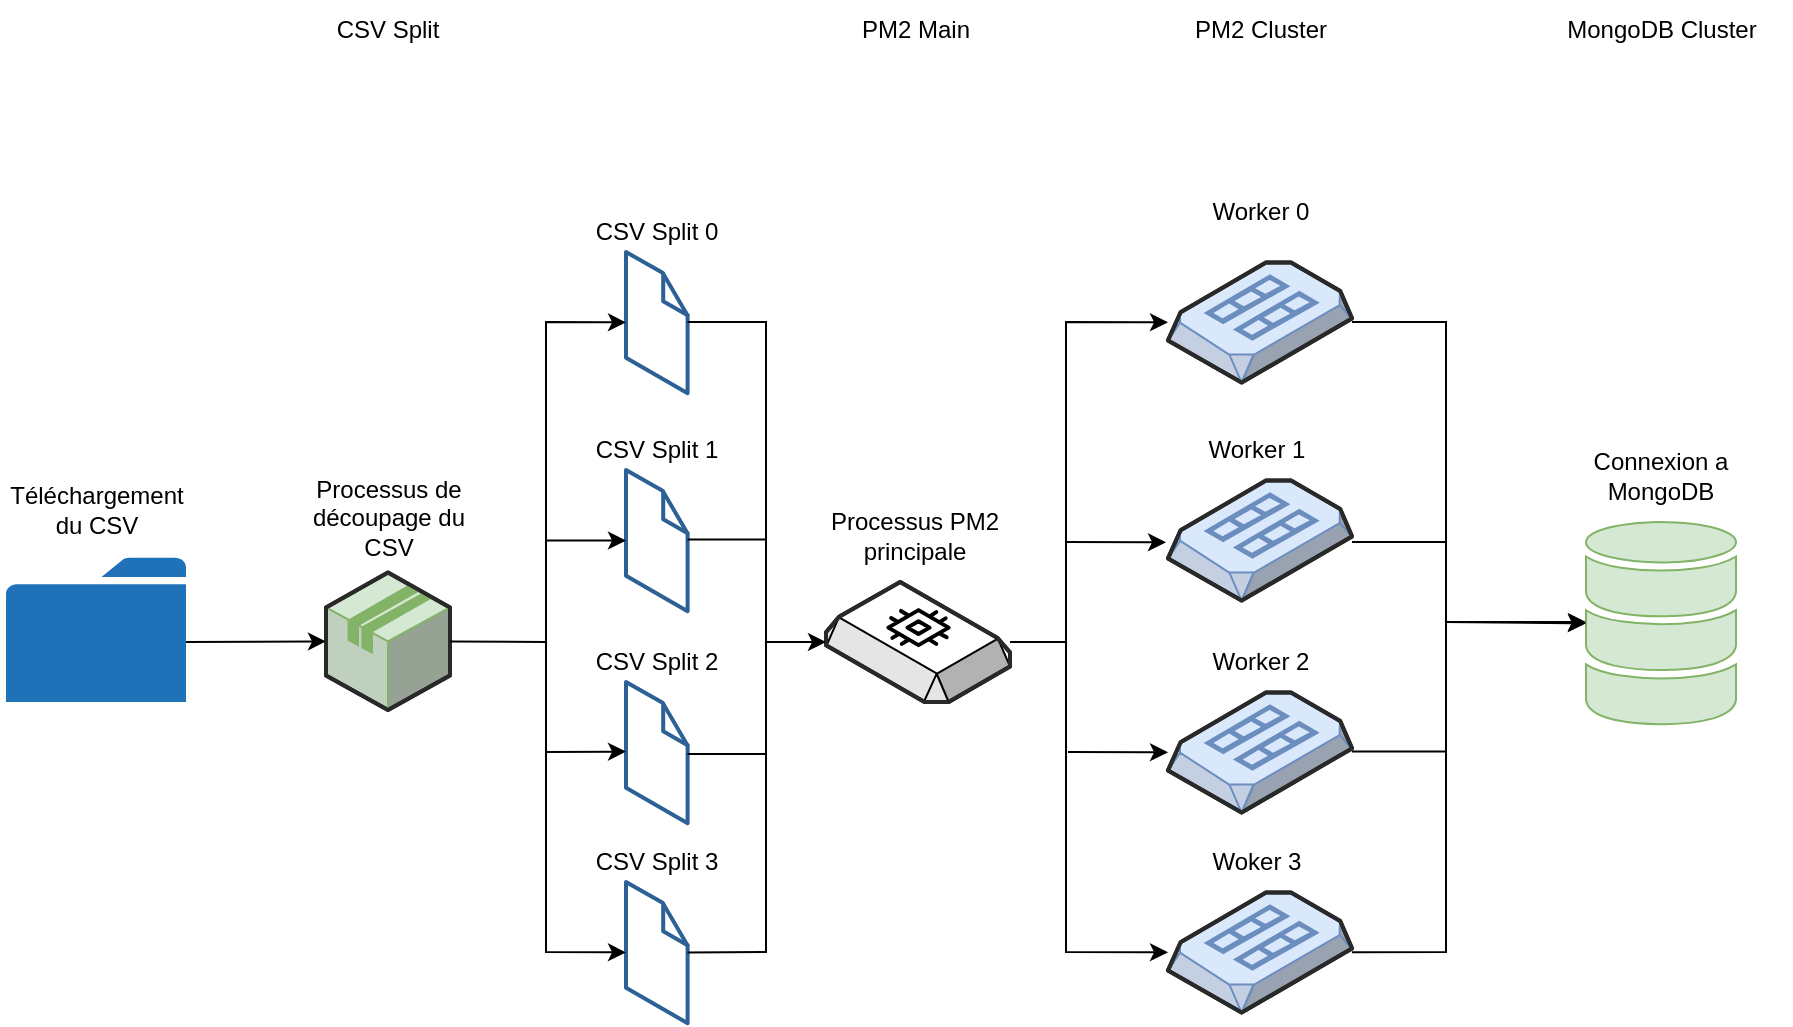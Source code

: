 <mxfile version="24.3.1" type="device">
  <diagram name="Page-1" id="CD5uIYAaEczWEdKbQeVh">
    <mxGraphModel dx="1990" dy="1094" grid="1" gridSize="10" guides="1" tooltips="1" connect="1" arrows="1" fold="1" page="1" pageScale="1" pageWidth="827" pageHeight="1169" math="0" shadow="0">
      <root>
        <mxCell id="0" />
        <mxCell id="1" parent="0" />
        <mxCell id="U8xz-txnGY1XamhTJEk1-2" value="" style="verticalLabelPosition=bottom;html=1;verticalAlign=top;strokeWidth=1;align=center;outlineConnect=0;dashed=0;outlineConnect=0;shape=mxgraph.aws3d.application;fillColor=#d5e8d4;strokeColor=#82b366;aspect=fixed;" vertex="1" parent="1">
          <mxGeometry x="163" y="291.2" width="62" height="68.8" as="geometry" />
        </mxCell>
        <mxCell id="U8xz-txnGY1XamhTJEk1-3" value="" style="verticalLabelPosition=bottom;html=1;verticalAlign=top;strokeWidth=1;align=center;outlineConnect=0;dashed=0;outlineConnect=0;shape=mxgraph.aws3d.file;aspect=fixed;strokeColor=#2d6195;fillColor=#ffffff;" vertex="1" parent="1">
          <mxGeometry x="313" y="131" width="30.8" height="70.6" as="geometry" />
        </mxCell>
        <mxCell id="U8xz-txnGY1XamhTJEk1-4" value="" style="verticalLabelPosition=bottom;html=1;verticalAlign=top;strokeWidth=1;align=center;outlineConnect=0;dashed=0;outlineConnect=0;shape=mxgraph.aws3d.file;aspect=fixed;strokeColor=#2d6195;fillColor=#ffffff;" vertex="1" parent="1">
          <mxGeometry x="313" y="240" width="30.8" height="70.6" as="geometry" />
        </mxCell>
        <mxCell id="U8xz-txnGY1XamhTJEk1-5" value="" style="verticalLabelPosition=bottom;html=1;verticalAlign=top;strokeWidth=1;align=center;outlineConnect=0;dashed=0;outlineConnect=0;shape=mxgraph.aws3d.file;aspect=fixed;strokeColor=#2d6195;fillColor=#ffffff;" vertex="1" parent="1">
          <mxGeometry x="313" y="346" width="30.8" height="70.6" as="geometry" />
        </mxCell>
        <mxCell id="U8xz-txnGY1XamhTJEk1-6" value="" style="verticalLabelPosition=bottom;html=1;verticalAlign=top;strokeWidth=1;align=center;outlineConnect=0;dashed=0;outlineConnect=0;shape=mxgraph.aws3d.file;aspect=fixed;strokeColor=#2d6195;fillColor=#ffffff;" vertex="1" parent="1">
          <mxGeometry x="313" y="446" width="30.8" height="70.6" as="geometry" />
        </mxCell>
        <mxCell id="U8xz-txnGY1XamhTJEk1-7" value="" style="verticalLabelPosition=bottom;html=1;verticalAlign=top;strokeWidth=1;align=center;outlineConnect=0;dashed=0;outlineConnect=0;shape=mxgraph.aws3d.ebs2;aspect=fixed;" vertex="1" parent="1">
          <mxGeometry x="413" y="296" width="92" height="60" as="geometry" />
        </mxCell>
        <mxCell id="U8xz-txnGY1XamhTJEk1-8" value="" style="verticalLabelPosition=bottom;html=1;verticalAlign=top;strokeWidth=1;align=center;outlineConnect=0;dashed=0;outlineConnect=0;shape=mxgraph.aws3d.ami;aspect=fixed;fillColor=#dae8fc;strokeColor=#6c8ebf;" vertex="1" parent="1">
          <mxGeometry x="584" y="136.3" width="92" height="60" as="geometry" />
        </mxCell>
        <mxCell id="U8xz-txnGY1XamhTJEk1-9" value="" style="verticalLabelPosition=bottom;html=1;verticalAlign=top;strokeWidth=1;align=center;outlineConnect=0;dashed=0;outlineConnect=0;shape=mxgraph.aws3d.ami;aspect=fixed;fillColor=#dae8fc;strokeColor=#6c8ebf;" vertex="1" parent="1">
          <mxGeometry x="584" y="245.3" width="92" height="60" as="geometry" />
        </mxCell>
        <mxCell id="U8xz-txnGY1XamhTJEk1-10" value="" style="verticalLabelPosition=bottom;html=1;verticalAlign=top;strokeWidth=1;align=center;outlineConnect=0;dashed=0;outlineConnect=0;shape=mxgraph.aws3d.ami;aspect=fixed;fillColor=#dae8fc;strokeColor=#6c8ebf;" vertex="1" parent="1">
          <mxGeometry x="584" y="351.3" width="92" height="60" as="geometry" />
        </mxCell>
        <mxCell id="U8xz-txnGY1XamhTJEk1-11" value="" style="verticalLabelPosition=bottom;html=1;verticalAlign=top;strokeWidth=1;align=center;outlineConnect=0;dashed=0;outlineConnect=0;shape=mxgraph.aws3d.ami;aspect=fixed;fillColor=#dae8fc;strokeColor=#6c8ebf;" vertex="1" parent="1">
          <mxGeometry x="584" y="451.3" width="92" height="60" as="geometry" />
        </mxCell>
        <mxCell id="U8xz-txnGY1XamhTJEk1-13" value="" style="endArrow=classic;html=1;rounded=0;" edge="1" parent="1" target="U8xz-txnGY1XamhTJEk1-3">
          <mxGeometry width="50" height="50" relative="1" as="geometry">
            <mxPoint x="273" y="316" as="sourcePoint" />
            <mxPoint x="303" y="166" as="targetPoint" />
            <Array as="points">
              <mxPoint x="273" y="166" />
            </Array>
          </mxGeometry>
        </mxCell>
        <mxCell id="U8xz-txnGY1XamhTJEk1-14" value="" style="endArrow=classic;html=1;rounded=0;" edge="1" parent="1" target="U8xz-txnGY1XamhTJEk1-6">
          <mxGeometry width="50" height="50" relative="1" as="geometry">
            <mxPoint x="273" y="316" as="sourcePoint" />
            <mxPoint x="303" y="486" as="targetPoint" />
            <Array as="points">
              <mxPoint x="273" y="481" />
            </Array>
          </mxGeometry>
        </mxCell>
        <mxCell id="U8xz-txnGY1XamhTJEk1-15" value="" style="endArrow=classic;html=1;rounded=0;" edge="1" parent="1" target="U8xz-txnGY1XamhTJEk1-4">
          <mxGeometry width="50" height="50" relative="1" as="geometry">
            <mxPoint x="273" y="275.2" as="sourcePoint" />
            <mxPoint x="313" y="270.94" as="targetPoint" />
          </mxGeometry>
        </mxCell>
        <mxCell id="U8xz-txnGY1XamhTJEk1-16" value="" style="endArrow=classic;html=1;rounded=0;" edge="1" parent="1">
          <mxGeometry width="50" height="50" relative="1" as="geometry">
            <mxPoint x="273" y="381" as="sourcePoint" />
            <mxPoint x="313" y="380.8" as="targetPoint" />
          </mxGeometry>
        </mxCell>
        <mxCell id="U8xz-txnGY1XamhTJEk1-18" value="" style="endArrow=none;html=1;rounded=0;" edge="1" parent="1" source="U8xz-txnGY1XamhTJEk1-2">
          <mxGeometry width="50" height="50" relative="1" as="geometry">
            <mxPoint x="223" y="376" as="sourcePoint" />
            <mxPoint x="273" y="326" as="targetPoint" />
          </mxGeometry>
        </mxCell>
        <mxCell id="U8xz-txnGY1XamhTJEk1-19" value="" style="endArrow=classic;html=1;rounded=0;" edge="1" parent="1" target="U8xz-txnGY1XamhTJEk1-7">
          <mxGeometry width="50" height="50" relative="1" as="geometry">
            <mxPoint x="343.8" y="166" as="sourcePoint" />
            <mxPoint x="393.8" y="116" as="targetPoint" />
            <Array as="points">
              <mxPoint x="383" y="166" />
              <mxPoint x="383" y="326" />
            </Array>
          </mxGeometry>
        </mxCell>
        <mxCell id="U8xz-txnGY1XamhTJEk1-20" value="" style="endArrow=none;html=1;rounded=0;" edge="1" parent="1" source="U8xz-txnGY1XamhTJEk1-6">
          <mxGeometry width="50" height="50" relative="1" as="geometry">
            <mxPoint x="343.8" y="486" as="sourcePoint" />
            <mxPoint x="383" y="316" as="targetPoint" />
            <Array as="points">
              <mxPoint x="383" y="481" />
            </Array>
          </mxGeometry>
        </mxCell>
        <mxCell id="U8xz-txnGY1XamhTJEk1-21" value="" style="endArrow=none;html=1;rounded=0;" edge="1" parent="1">
          <mxGeometry width="50" height="50" relative="1" as="geometry">
            <mxPoint x="343.8" y="382" as="sourcePoint" />
            <mxPoint x="383" y="382" as="targetPoint" />
          </mxGeometry>
        </mxCell>
        <mxCell id="U8xz-txnGY1XamhTJEk1-23" value="" style="endArrow=none;html=1;rounded=0;" edge="1" parent="1">
          <mxGeometry width="50" height="50" relative="1" as="geometry">
            <mxPoint x="343.8" y="274.8" as="sourcePoint" />
            <mxPoint x="383" y="274.8" as="targetPoint" />
          </mxGeometry>
        </mxCell>
        <mxCell id="U8xz-txnGY1XamhTJEk1-26" value="" style="endArrow=classic;html=1;rounded=0;" edge="1" parent="1" target="U8xz-txnGY1XamhTJEk1-8">
          <mxGeometry width="50" height="50" relative="1" as="geometry">
            <mxPoint x="505" y="326" as="sourcePoint" />
            <mxPoint x="555" y="276" as="targetPoint" />
            <Array as="points">
              <mxPoint x="533" y="326" />
              <mxPoint x="533" y="166" />
            </Array>
          </mxGeometry>
        </mxCell>
        <mxCell id="U8xz-txnGY1XamhTJEk1-27" value="" style="endArrow=classic;html=1;rounded=0;" edge="1" parent="1" target="U8xz-txnGY1XamhTJEk1-11">
          <mxGeometry width="50" height="50" relative="1" as="geometry">
            <mxPoint x="505" y="326" as="sourcePoint" />
            <mxPoint x="555" y="276" as="targetPoint" />
            <Array as="points">
              <mxPoint x="533" y="326" />
              <mxPoint x="533" y="481" />
            </Array>
          </mxGeometry>
        </mxCell>
        <mxCell id="U8xz-txnGY1XamhTJEk1-28" value="" style="endArrow=classic;html=1;rounded=0;" edge="1" parent="1" target="U8xz-txnGY1XamhTJEk1-10">
          <mxGeometry width="50" height="50" relative="1" as="geometry">
            <mxPoint x="534" y="381" as="sourcePoint" />
            <mxPoint x="573" y="390" as="targetPoint" />
          </mxGeometry>
        </mxCell>
        <mxCell id="U8xz-txnGY1XamhTJEk1-29" value="" style="endArrow=classic;html=1;rounded=0;" edge="1" parent="1">
          <mxGeometry width="50" height="50" relative="1" as="geometry">
            <mxPoint x="533" y="276" as="sourcePoint" />
            <mxPoint x="583" y="276.156" as="targetPoint" />
          </mxGeometry>
        </mxCell>
        <mxCell id="U8xz-txnGY1XamhTJEk1-30" value="" style="sketch=0;shadow=0;dashed=0;html=1;labelPosition=center;verticalLabelPosition=bottom;verticalAlign=top;outlineConnect=0;align=center;shape=mxgraph.office.databases.database_mini_3;fillColor=#d5e8d4;strokeColor=#82b366;" vertex="1" parent="1">
          <mxGeometry x="793" y="266" width="75" height="102.2" as="geometry" />
        </mxCell>
        <mxCell id="U8xz-txnGY1XamhTJEk1-31" value="" style="endArrow=classic;html=1;rounded=0;" edge="1" parent="1" target="U8xz-txnGY1XamhTJEk1-30">
          <mxGeometry width="50" height="50" relative="1" as="geometry">
            <mxPoint x="676" y="166" as="sourcePoint" />
            <mxPoint x="726" y="116" as="targetPoint" />
            <Array as="points">
              <mxPoint x="723" y="166" />
              <mxPoint x="723" y="316" />
            </Array>
          </mxGeometry>
        </mxCell>
        <mxCell id="U8xz-txnGY1XamhTJEk1-32" value="" style="endArrow=classic;html=1;rounded=0;" edge="1" parent="1" source="U8xz-txnGY1XamhTJEk1-11">
          <mxGeometry width="50" height="50" relative="1" as="geometry">
            <mxPoint x="683" y="481" as="sourcePoint" />
            <mxPoint x="793" y="316" as="targetPoint" />
            <Array as="points">
              <mxPoint x="723" y="481" />
              <mxPoint x="723" y="316" />
            </Array>
          </mxGeometry>
        </mxCell>
        <mxCell id="U8xz-txnGY1XamhTJEk1-34" value="" style="endArrow=none;html=1;rounded=0;" edge="1" parent="1">
          <mxGeometry width="50" height="50" relative="1" as="geometry">
            <mxPoint x="676" y="276" as="sourcePoint" />
            <mxPoint x="723" y="276" as="targetPoint" />
          </mxGeometry>
        </mxCell>
        <mxCell id="U8xz-txnGY1XamhTJEk1-35" value="" style="endArrow=none;html=1;rounded=0;" edge="1" parent="1">
          <mxGeometry width="50" height="50" relative="1" as="geometry">
            <mxPoint x="676" y="380.8" as="sourcePoint" />
            <mxPoint x="723" y="380.8" as="targetPoint" />
          </mxGeometry>
        </mxCell>
        <mxCell id="U8xz-txnGY1XamhTJEk1-36" value="" style="sketch=0;pointerEvents=1;shadow=0;dashed=0;html=1;strokeColor=none;labelPosition=center;verticalLabelPosition=bottom;verticalAlign=top;outlineConnect=0;align=center;shape=mxgraph.office.concepts.folder;fillColor=#2072B8;" vertex="1" parent="1">
          <mxGeometry x="3" y="283.9" width="90" height="72.1" as="geometry" />
        </mxCell>
        <mxCell id="U8xz-txnGY1XamhTJEk1-37" value="" style="endArrow=classic;html=1;rounded=0;" edge="1" parent="1" target="U8xz-txnGY1XamhTJEk1-2">
          <mxGeometry width="50" height="50" relative="1" as="geometry">
            <mxPoint x="93" y="326" as="sourcePoint" />
            <mxPoint x="143" y="276" as="targetPoint" />
          </mxGeometry>
        </mxCell>
        <mxCell id="U8xz-txnGY1XamhTJEk1-38" value="Téléchargement du CSV" style="text;html=1;align=center;verticalAlign=middle;whiteSpace=wrap;rounded=0;" vertex="1" parent="1">
          <mxGeometry x="0.5" y="245.3" width="95" height="30" as="geometry" />
        </mxCell>
        <mxCell id="U8xz-txnGY1XamhTJEk1-39" value="Processus de découpage du CSV" style="text;html=1;align=center;verticalAlign=middle;whiteSpace=wrap;rounded=0;" vertex="1" parent="1">
          <mxGeometry x="146.5" y="240" width="95" height="47.8" as="geometry" />
        </mxCell>
        <mxCell id="U8xz-txnGY1XamhTJEk1-40" value="CSV Split 0" style="text;html=1;align=center;verticalAlign=middle;whiteSpace=wrap;rounded=0;" vertex="1" parent="1">
          <mxGeometry x="280.9" y="106.3" width="95" height="30" as="geometry" />
        </mxCell>
        <mxCell id="U8xz-txnGY1XamhTJEk1-41" value="CSV Split 1" style="text;html=1;align=center;verticalAlign=middle;whiteSpace=wrap;rounded=0;" vertex="1" parent="1">
          <mxGeometry x="280.9" y="215.3" width="95" height="30" as="geometry" />
        </mxCell>
        <mxCell id="U8xz-txnGY1XamhTJEk1-43" value="CSV Split 3" style="text;html=1;align=center;verticalAlign=middle;whiteSpace=wrap;rounded=0;" vertex="1" parent="1">
          <mxGeometry x="280.9" y="421.3" width="95" height="30" as="geometry" />
        </mxCell>
        <mxCell id="U8xz-txnGY1XamhTJEk1-44" value="Processus PM2&lt;div&gt;principale&lt;/div&gt;" style="text;html=1;align=center;verticalAlign=middle;whiteSpace=wrap;rounded=0;" vertex="1" parent="1">
          <mxGeometry x="410" y="257.8" width="95" height="30" as="geometry" />
        </mxCell>
        <mxCell id="U8xz-txnGY1XamhTJEk1-46" value="CSV Split 2" style="text;html=1;align=center;verticalAlign=middle;whiteSpace=wrap;rounded=0;" vertex="1" parent="1">
          <mxGeometry x="280.9" y="321.3" width="95" height="30" as="geometry" />
        </mxCell>
        <mxCell id="U8xz-txnGY1XamhTJEk1-47" value="Worker 0" style="text;html=1;align=center;verticalAlign=middle;whiteSpace=wrap;rounded=0;" vertex="1" parent="1">
          <mxGeometry x="582.5" y="96" width="95" height="30" as="geometry" />
        </mxCell>
        <mxCell id="U8xz-txnGY1XamhTJEk1-48" value="Worker 1" style="text;html=1;align=center;verticalAlign=middle;whiteSpace=wrap;rounded=0;" vertex="1" parent="1">
          <mxGeometry x="581" y="215.3" width="95" height="30" as="geometry" />
        </mxCell>
        <mxCell id="U8xz-txnGY1XamhTJEk1-49" value="Worker 2" style="text;html=1;align=center;verticalAlign=middle;whiteSpace=wrap;rounded=0;" vertex="1" parent="1">
          <mxGeometry x="582.5" y="321.3" width="95" height="30" as="geometry" />
        </mxCell>
        <mxCell id="U8xz-txnGY1XamhTJEk1-50" value="Woker 3" style="text;html=1;align=center;verticalAlign=middle;whiteSpace=wrap;rounded=0;" vertex="1" parent="1">
          <mxGeometry x="581" y="421.3" width="95" height="30" as="geometry" />
        </mxCell>
        <mxCell id="U8xz-txnGY1XamhTJEk1-51" value="Connexion a MongoDB" style="text;html=1;align=center;verticalAlign=middle;whiteSpace=wrap;rounded=0;" vertex="1" parent="1">
          <mxGeometry x="783" y="227.8" width="95" height="30" as="geometry" />
        </mxCell>
        <mxCell id="U8xz-txnGY1XamhTJEk1-52" value="CSV Split" style="text;html=1;align=center;verticalAlign=middle;whiteSpace=wrap;rounded=0;" vertex="1" parent="1">
          <mxGeometry x="164" y="5" width="60" height="30" as="geometry" />
        </mxCell>
        <mxCell id="U8xz-txnGY1XamhTJEk1-53" value="PM2 Main" style="text;html=1;align=center;verticalAlign=middle;whiteSpace=wrap;rounded=0;" vertex="1" parent="1">
          <mxGeometry x="427.5" y="5" width="60" height="30" as="geometry" />
        </mxCell>
        <mxCell id="U8xz-txnGY1XamhTJEk1-54" value="PM2 Cluster" style="text;html=1;align=center;verticalAlign=middle;whiteSpace=wrap;rounded=0;" vertex="1" parent="1">
          <mxGeometry x="592.75" y="5" width="74.5" height="30" as="geometry" />
        </mxCell>
        <mxCell id="U8xz-txnGY1XamhTJEk1-55" value="MongoDB Cluster" style="text;html=1;align=center;verticalAlign=middle;whiteSpace=wrap;rounded=0;" vertex="1" parent="1">
          <mxGeometry x="765.75" y="5" width="129.5" height="30" as="geometry" />
        </mxCell>
      </root>
    </mxGraphModel>
  </diagram>
</mxfile>

